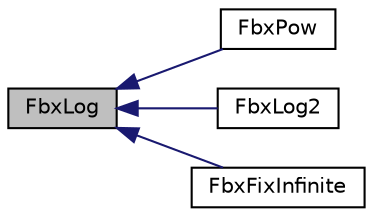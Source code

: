 digraph "FbxLog"
{
  edge [fontname="Helvetica",fontsize="10",labelfontname="Helvetica",labelfontsize="10"];
  node [fontname="Helvetica",fontsize="10",shape=record];
  rankdir="LR";
  Node152 [label="FbxLog",height=0.2,width=0.4,color="black", fillcolor="grey75", style="filled", fontcolor="black"];
  Node152 -> Node153 [dir="back",color="midnightblue",fontsize="10",style="solid",fontname="Helvetica"];
  Node153 [label="FbxPow",height=0.2,width=0.4,color="black", fillcolor="white", style="filled",URL="$fbxmath_8h.html#a552cc06a5b27f5e6b6de977582f9bf15"];
  Node152 -> Node154 [dir="back",color="midnightblue",fontsize="10",style="solid",fontname="Helvetica"];
  Node154 [label="FbxLog2",height=0.2,width=0.4,color="black", fillcolor="white", style="filled",URL="$fbxmath_8h.html#a9dec28f21275914b8a490a725f64e982"];
  Node152 -> Node155 [dir="back",color="midnightblue",fontsize="10",style="solid",fontname="Helvetica"];
  Node155 [label="FbxFixInfinite",height=0.2,width=0.4,color="black", fillcolor="white", style="filled",URL="$fbxmath_8h.html#a056b2593fece9ef917af4495890eab75"];
}

